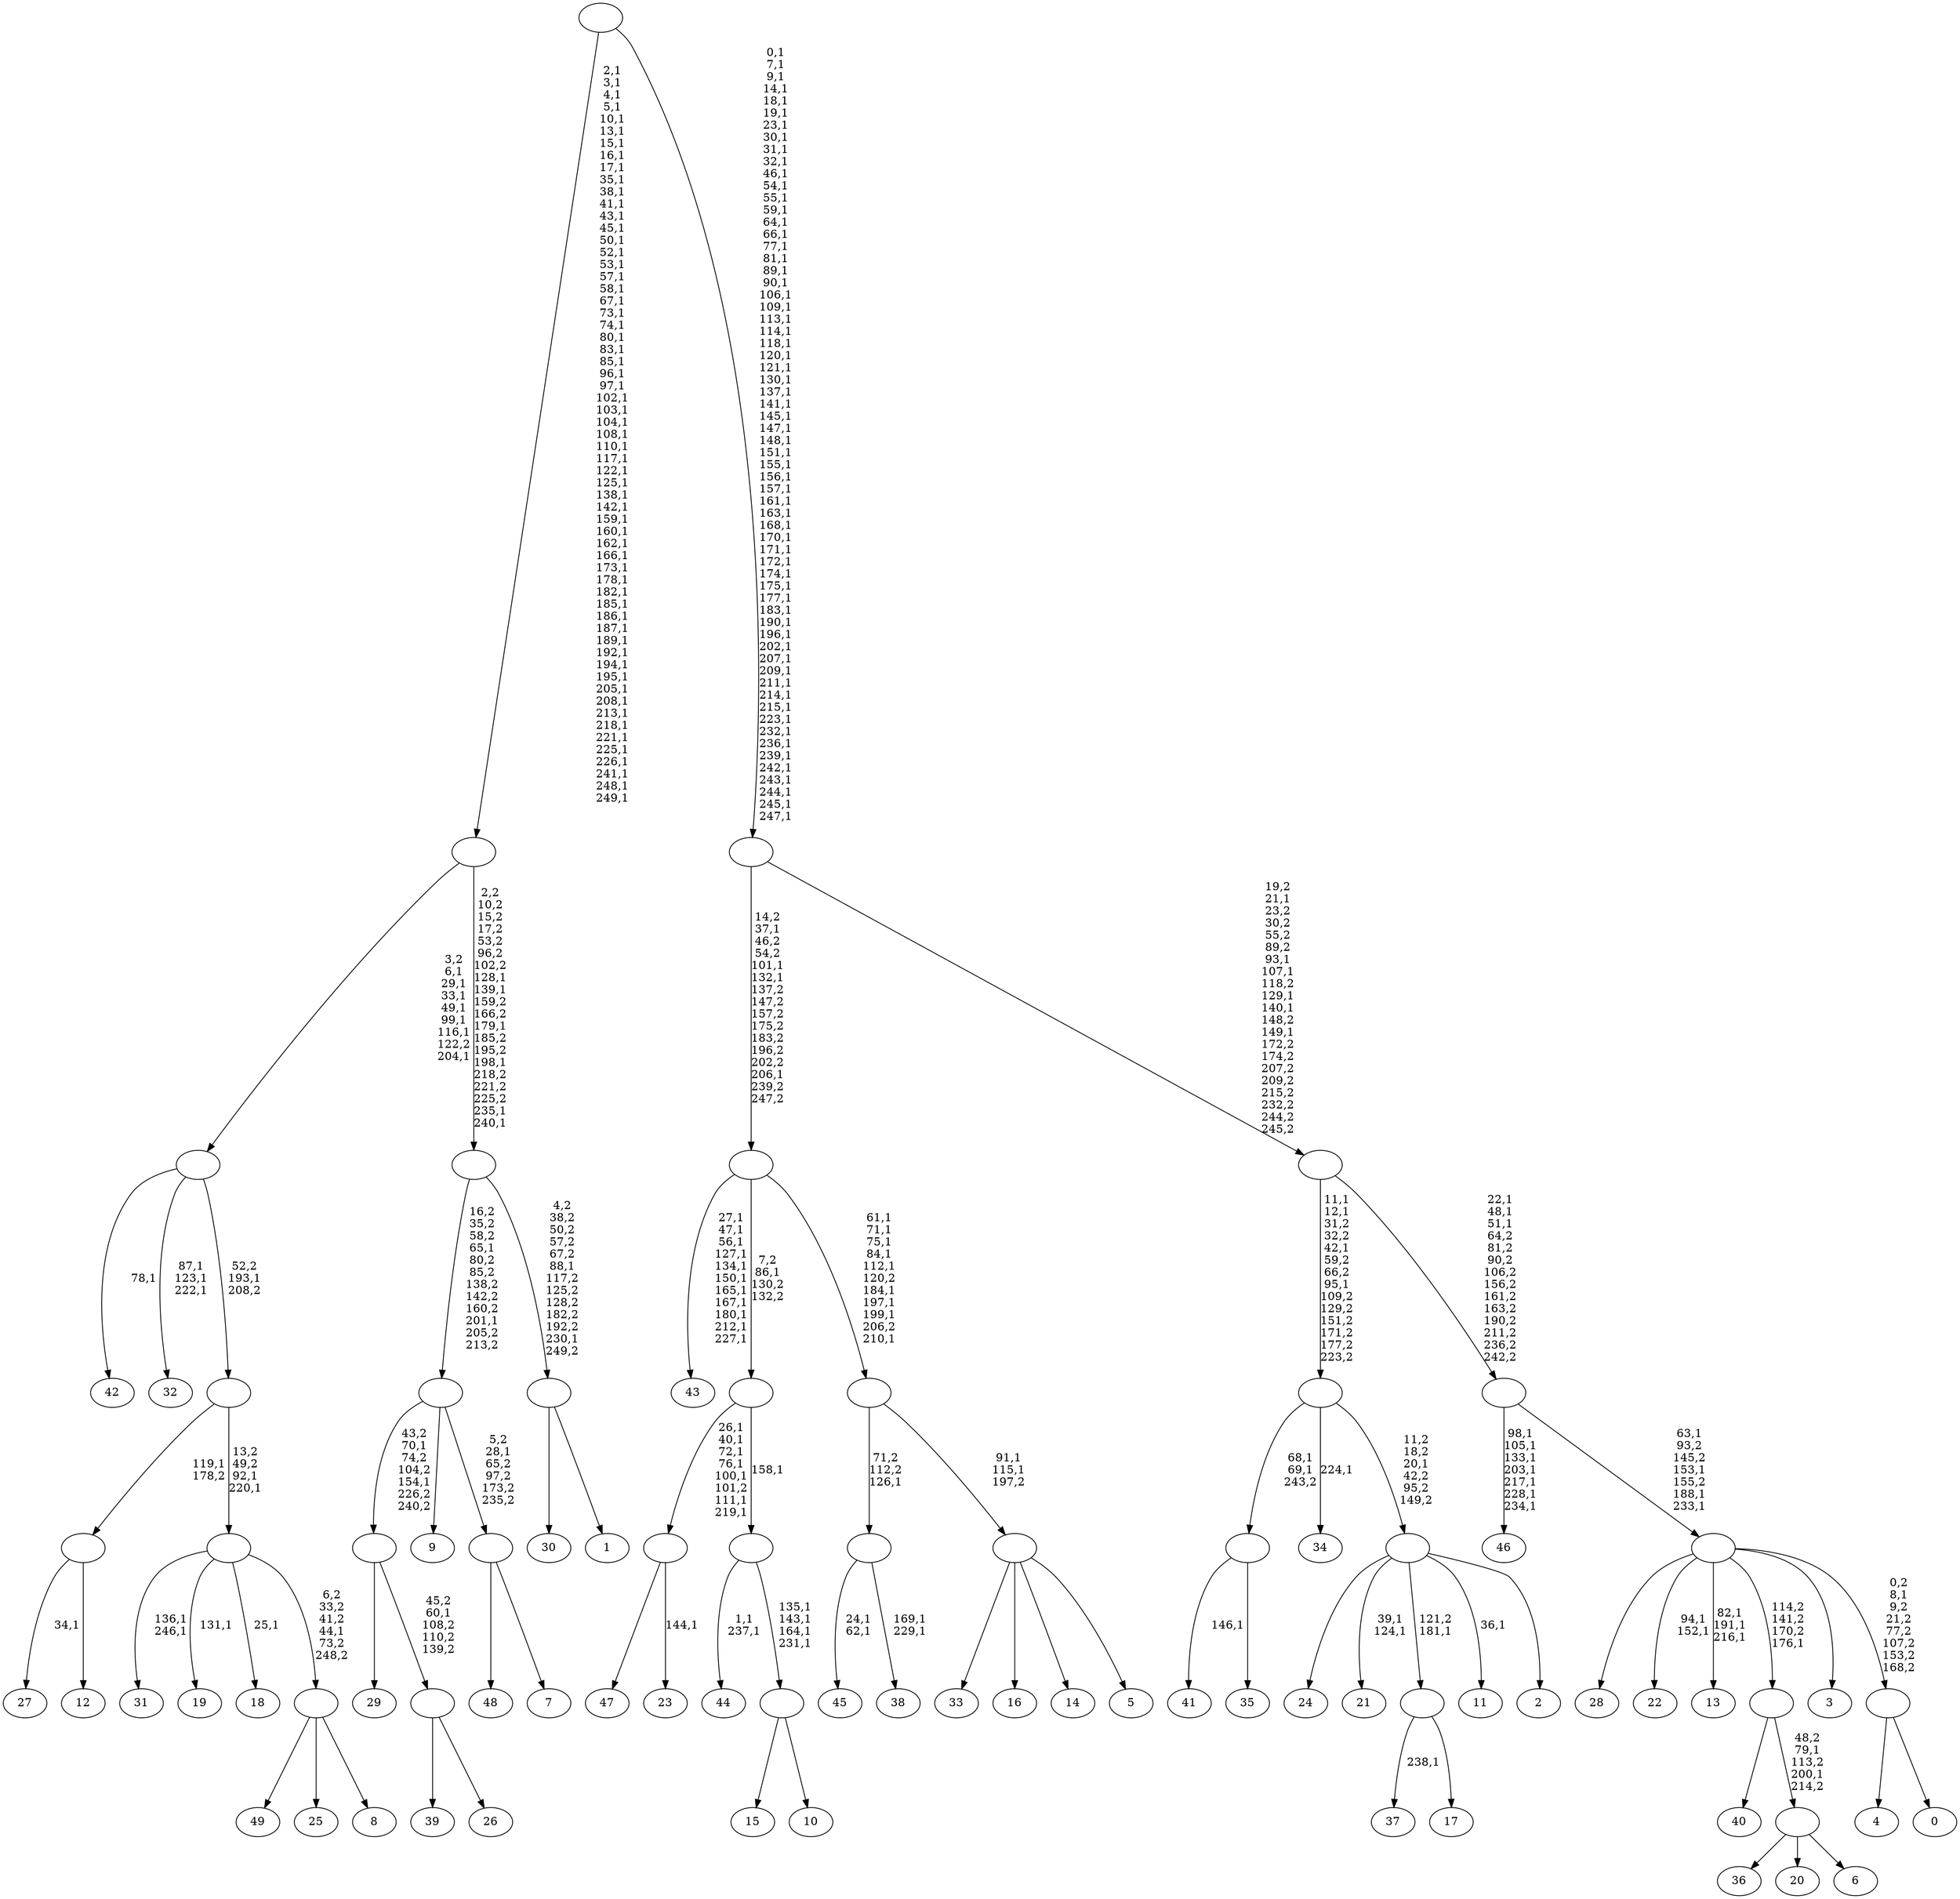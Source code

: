 digraph T {
	300 [label="49"]
	299 [label="48"]
	298 [label="47"]
	297 [label="46"]
	289 [label="45"]
	286 [label="44"]
	283 [label="43"]
	271 [label="42"]
	269 [label="41"]
	267 [label="40"]
	266 [label="39"]
	265 [label="38"]
	262 [label=""]
	261 [label="37"]
	259 [label="36"]
	258 [label="35"]
	257 [label=""]
	255 [label="34"]
	253 [label="33"]
	252 [label="32"]
	248 [label="31"]
	245 [label="30"]
	244 [label="29"]
	243 [label="28"]
	242 [label="27"]
	240 [label="26"]
	239 [label=""]
	238 [label=""]
	236 [label="25"]
	235 [label="24"]
	234 [label="23"]
	232 [label=""]
	225 [label="22"]
	222 [label="21"]
	219 [label="20"]
	218 [label="19"]
	216 [label="18"]
	214 [label="17"]
	213 [label=""]
	212 [label="16"]
	211 [label="15"]
	210 [label="14"]
	209 [label="13"]
	205 [label="12"]
	204 [label=""]
	203 [label="11"]
	201 [label="10"]
	200 [label=""]
	196 [label=""]
	195 [label=""]
	194 [label="9"]
	193 [label="8"]
	192 [label=""]
	191 [label=""]
	189 [label=""]
	188 [label=""]
	181 [label="7"]
	180 [label=""]
	179 [label=""]
	177 [label="6"]
	176 [label=""]
	174 [label=""]
	173 [label="5"]
	172 [label=""]
	170 [label=""]
	161 [label=""]
	157 [label="4"]
	156 [label="3"]
	155 [label="2"]
	154 [label=""]
	153 [label=""]
	149 [label="1"]
	148 [label=""]
	146 [label=""]
	140 [label=""]
	79 [label="0"]
	78 [label=""]
	77 [label=""]
	73 [label=""]
	70 [label=""]
	64 [label=""]
	0 [label=""]
	262 -> 265 [label="169,1\n229,1"]
	262 -> 289 [label="24,1\n62,1"]
	257 -> 269 [label="146,1"]
	257 -> 258 [label=""]
	239 -> 266 [label=""]
	239 -> 240 [label=""]
	238 -> 244 [label=""]
	238 -> 239 [label="45,2\n60,1\n108,2\n110,2\n139,2"]
	232 -> 234 [label="144,1"]
	232 -> 298 [label=""]
	213 -> 261 [label="238,1"]
	213 -> 214 [label=""]
	204 -> 242 [label="34,1"]
	204 -> 205 [label=""]
	200 -> 211 [label=""]
	200 -> 201 [label=""]
	196 -> 200 [label="135,1\n143,1\n164,1\n231,1"]
	196 -> 286 [label="1,1\n237,1"]
	195 -> 232 [label="26,1\n40,1\n72,1\n76,1\n100,1\n101,2\n111,1\n219,1"]
	195 -> 196 [label="158,1"]
	192 -> 300 [label=""]
	192 -> 236 [label=""]
	192 -> 193 [label=""]
	191 -> 216 [label="25,1"]
	191 -> 218 [label="131,1"]
	191 -> 248 [label="136,1\n246,1"]
	191 -> 192 [label="6,2\n33,2\n41,2\n44,1\n73,2\n248,2"]
	189 -> 191 [label="13,2\n49,2\n92,1\n220,1"]
	189 -> 204 [label="119,1\n178,2"]
	188 -> 252 [label="87,1\n123,1\n222,1"]
	188 -> 271 [label="78,1"]
	188 -> 189 [label="52,2\n193,1\n208,2"]
	180 -> 299 [label=""]
	180 -> 181 [label=""]
	179 -> 238 [label="43,2\n70,1\n74,2\n104,2\n154,1\n226,2\n240,2"]
	179 -> 194 [label=""]
	179 -> 180 [label="5,2\n28,1\n65,2\n97,2\n173,2\n235,2"]
	176 -> 259 [label=""]
	176 -> 219 [label=""]
	176 -> 177 [label=""]
	174 -> 176 [label="48,2\n79,1\n113,2\n200,1\n214,2"]
	174 -> 267 [label=""]
	172 -> 253 [label=""]
	172 -> 212 [label=""]
	172 -> 210 [label=""]
	172 -> 173 [label=""]
	170 -> 172 [label="91,1\n115,1\n197,2"]
	170 -> 262 [label="71,2\n112,2\n126,1"]
	161 -> 170 [label="61,1\n71,1\n75,1\n84,1\n112,1\n120,2\n184,1\n197,1\n199,1\n206,2\n210,1"]
	161 -> 283 [label="27,1\n47,1\n56,1\n127,1\n134,1\n150,1\n165,1\n167,1\n180,1\n212,1\n227,1"]
	161 -> 195 [label="7,2\n86,1\n130,2\n132,2"]
	154 -> 203 [label="36,1"]
	154 -> 222 [label="39,1\n124,1"]
	154 -> 235 [label=""]
	154 -> 213 [label="121,2\n181,1"]
	154 -> 155 [label=""]
	153 -> 255 [label="224,1"]
	153 -> 257 [label="68,1\n69,1\n243,2"]
	153 -> 154 [label="11,2\n18,2\n20,1\n42,2\n95,2\n149,2"]
	148 -> 245 [label=""]
	148 -> 149 [label=""]
	146 -> 148 [label="4,2\n38,2\n50,2\n57,2\n67,2\n88,1\n117,2\n125,2\n128,2\n182,2\n192,2\n230,1\n249,2"]
	146 -> 179 [label="16,2\n35,2\n58,2\n65,1\n80,2\n85,2\n138,2\n142,2\n160,2\n201,1\n205,2\n213,2"]
	140 -> 146 [label="2,2\n10,2\n15,2\n17,2\n53,2\n96,2\n102,2\n128,1\n139,1\n159,2\n166,2\n179,1\n185,2\n195,2\n198,1\n218,2\n221,2\n225,2\n235,1\n240,1"]
	140 -> 188 [label="3,2\n6,1\n29,1\n33,1\n49,1\n99,1\n116,1\n122,2\n204,1"]
	78 -> 157 [label=""]
	78 -> 79 [label=""]
	77 -> 209 [label="82,1\n191,1\n216,1"]
	77 -> 225 [label="94,1\n152,1"]
	77 -> 243 [label=""]
	77 -> 174 [label="114,2\n141,2\n170,2\n176,1"]
	77 -> 156 [label=""]
	77 -> 78 [label="0,2\n8,1\n9,2\n21,2\n77,2\n107,2\n153,2\n168,2"]
	73 -> 77 [label="63,1\n93,2\n145,2\n153,1\n155,2\n188,1\n233,1"]
	73 -> 297 [label="98,1\n105,1\n133,1\n203,1\n217,1\n228,1\n234,1"]
	70 -> 73 [label="22,1\n48,1\n51,1\n64,2\n81,2\n90,2\n106,2\n156,2\n161,2\n163,2\n190,2\n211,2\n236,2\n242,2"]
	70 -> 153 [label="11,1\n12,1\n31,2\n32,2\n42,1\n59,2\n66,2\n95,1\n109,2\n129,2\n151,2\n171,2\n177,2\n223,2"]
	64 -> 70 [label="19,2\n21,1\n23,2\n30,2\n55,2\n89,2\n93,1\n107,1\n118,2\n129,1\n140,1\n148,2\n149,1\n172,2\n174,2\n207,2\n209,2\n215,2\n232,2\n244,2\n245,2"]
	64 -> 161 [label="14,2\n37,1\n46,2\n54,2\n101,1\n132,1\n137,2\n147,2\n157,2\n175,2\n183,2\n196,2\n202,2\n206,1\n239,2\n247,2"]
	0 -> 64 [label="0,1\n7,1\n9,1\n14,1\n18,1\n19,1\n23,1\n30,1\n31,1\n32,1\n46,1\n54,1\n55,1\n59,1\n64,1\n66,1\n77,1\n81,1\n89,1\n90,1\n106,1\n109,1\n113,1\n114,1\n118,1\n120,1\n121,1\n130,1\n137,1\n141,1\n145,1\n147,1\n148,1\n151,1\n155,1\n156,1\n157,1\n161,1\n163,1\n168,1\n170,1\n171,1\n172,1\n174,1\n175,1\n177,1\n183,1\n190,1\n196,1\n202,1\n207,1\n209,1\n211,1\n214,1\n215,1\n223,1\n232,1\n236,1\n239,1\n242,1\n243,1\n244,1\n245,1\n247,1"]
	0 -> 140 [label="2,1\n3,1\n4,1\n5,1\n10,1\n13,1\n15,1\n16,1\n17,1\n35,1\n38,1\n41,1\n43,1\n45,1\n50,1\n52,1\n53,1\n57,1\n58,1\n67,1\n73,1\n74,1\n80,1\n83,1\n85,1\n96,1\n97,1\n102,1\n103,1\n104,1\n108,1\n110,1\n117,1\n122,1\n125,1\n138,1\n142,1\n159,1\n160,1\n162,1\n166,1\n173,1\n178,1\n182,1\n185,1\n186,1\n187,1\n189,1\n192,1\n194,1\n195,1\n205,1\n208,1\n213,1\n218,1\n221,1\n225,1\n226,1\n241,1\n248,1\n249,1"]
}

